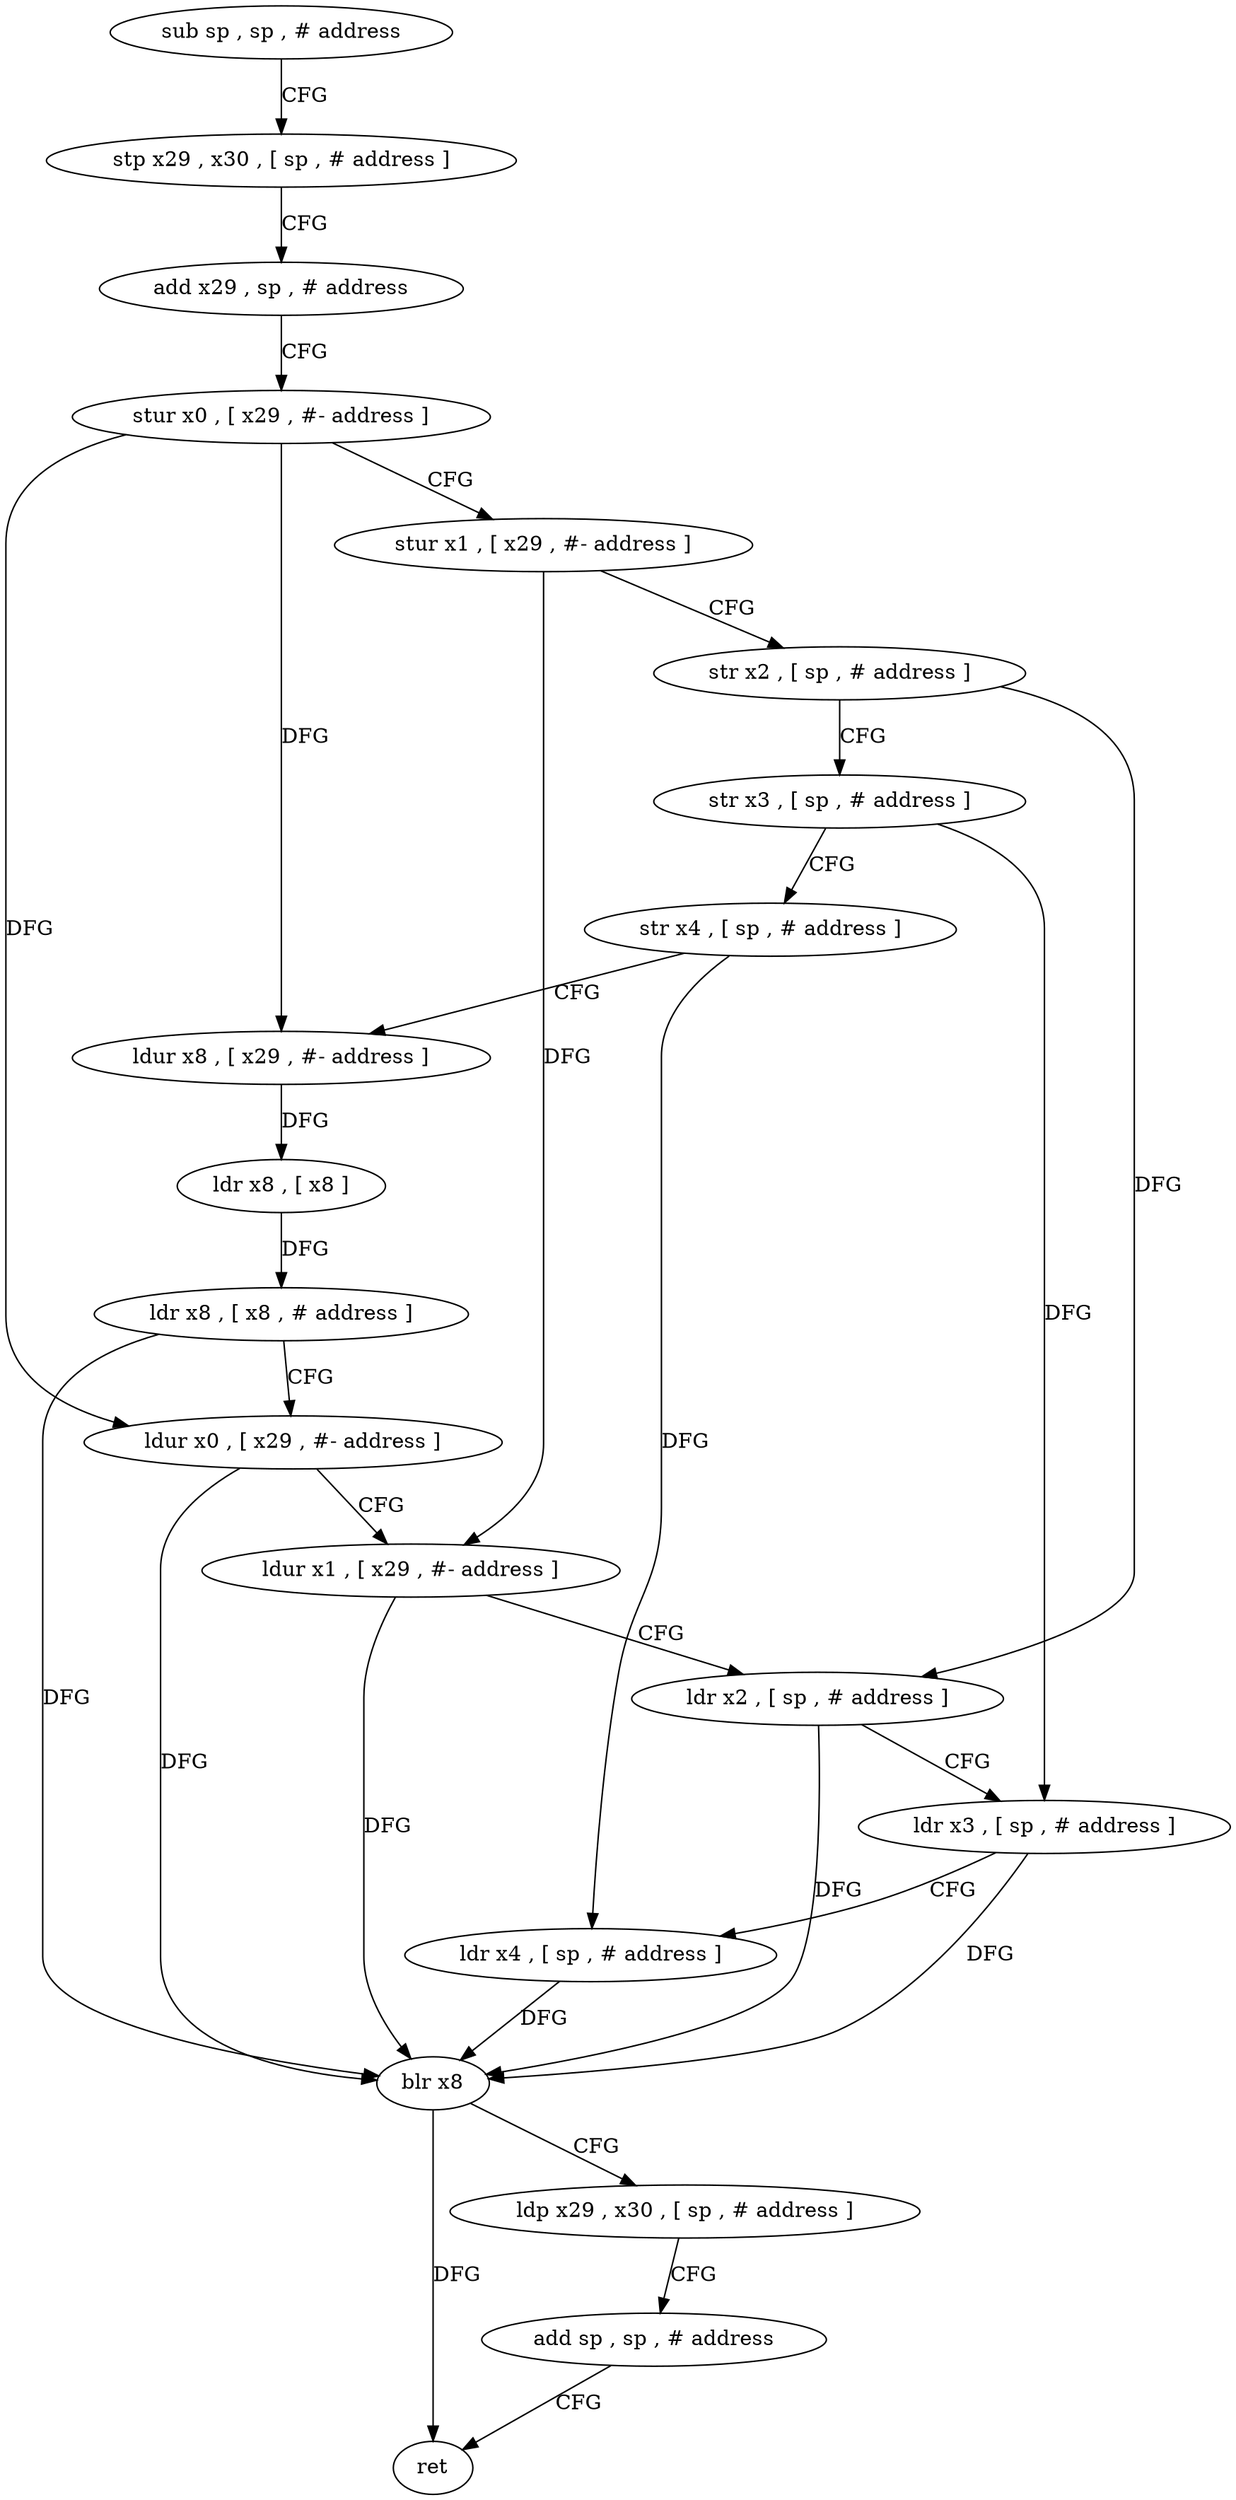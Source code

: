 digraph "func" {
"251328" [label = "sub sp , sp , # address" ]
"251332" [label = "stp x29 , x30 , [ sp , # address ]" ]
"251336" [label = "add x29 , sp , # address" ]
"251340" [label = "stur x0 , [ x29 , #- address ]" ]
"251344" [label = "stur x1 , [ x29 , #- address ]" ]
"251348" [label = "str x2 , [ sp , # address ]" ]
"251352" [label = "str x3 , [ sp , # address ]" ]
"251356" [label = "str x4 , [ sp , # address ]" ]
"251360" [label = "ldur x8 , [ x29 , #- address ]" ]
"251364" [label = "ldr x8 , [ x8 ]" ]
"251368" [label = "ldr x8 , [ x8 , # address ]" ]
"251372" [label = "ldur x0 , [ x29 , #- address ]" ]
"251376" [label = "ldur x1 , [ x29 , #- address ]" ]
"251380" [label = "ldr x2 , [ sp , # address ]" ]
"251384" [label = "ldr x3 , [ sp , # address ]" ]
"251388" [label = "ldr x4 , [ sp , # address ]" ]
"251392" [label = "blr x8" ]
"251396" [label = "ldp x29 , x30 , [ sp , # address ]" ]
"251400" [label = "add sp , sp , # address" ]
"251404" [label = "ret" ]
"251328" -> "251332" [ label = "CFG" ]
"251332" -> "251336" [ label = "CFG" ]
"251336" -> "251340" [ label = "CFG" ]
"251340" -> "251344" [ label = "CFG" ]
"251340" -> "251360" [ label = "DFG" ]
"251340" -> "251372" [ label = "DFG" ]
"251344" -> "251348" [ label = "CFG" ]
"251344" -> "251376" [ label = "DFG" ]
"251348" -> "251352" [ label = "CFG" ]
"251348" -> "251380" [ label = "DFG" ]
"251352" -> "251356" [ label = "CFG" ]
"251352" -> "251384" [ label = "DFG" ]
"251356" -> "251360" [ label = "CFG" ]
"251356" -> "251388" [ label = "DFG" ]
"251360" -> "251364" [ label = "DFG" ]
"251364" -> "251368" [ label = "DFG" ]
"251368" -> "251372" [ label = "CFG" ]
"251368" -> "251392" [ label = "DFG" ]
"251372" -> "251376" [ label = "CFG" ]
"251372" -> "251392" [ label = "DFG" ]
"251376" -> "251380" [ label = "CFG" ]
"251376" -> "251392" [ label = "DFG" ]
"251380" -> "251384" [ label = "CFG" ]
"251380" -> "251392" [ label = "DFG" ]
"251384" -> "251388" [ label = "CFG" ]
"251384" -> "251392" [ label = "DFG" ]
"251388" -> "251392" [ label = "DFG" ]
"251392" -> "251396" [ label = "CFG" ]
"251392" -> "251404" [ label = "DFG" ]
"251396" -> "251400" [ label = "CFG" ]
"251400" -> "251404" [ label = "CFG" ]
}
